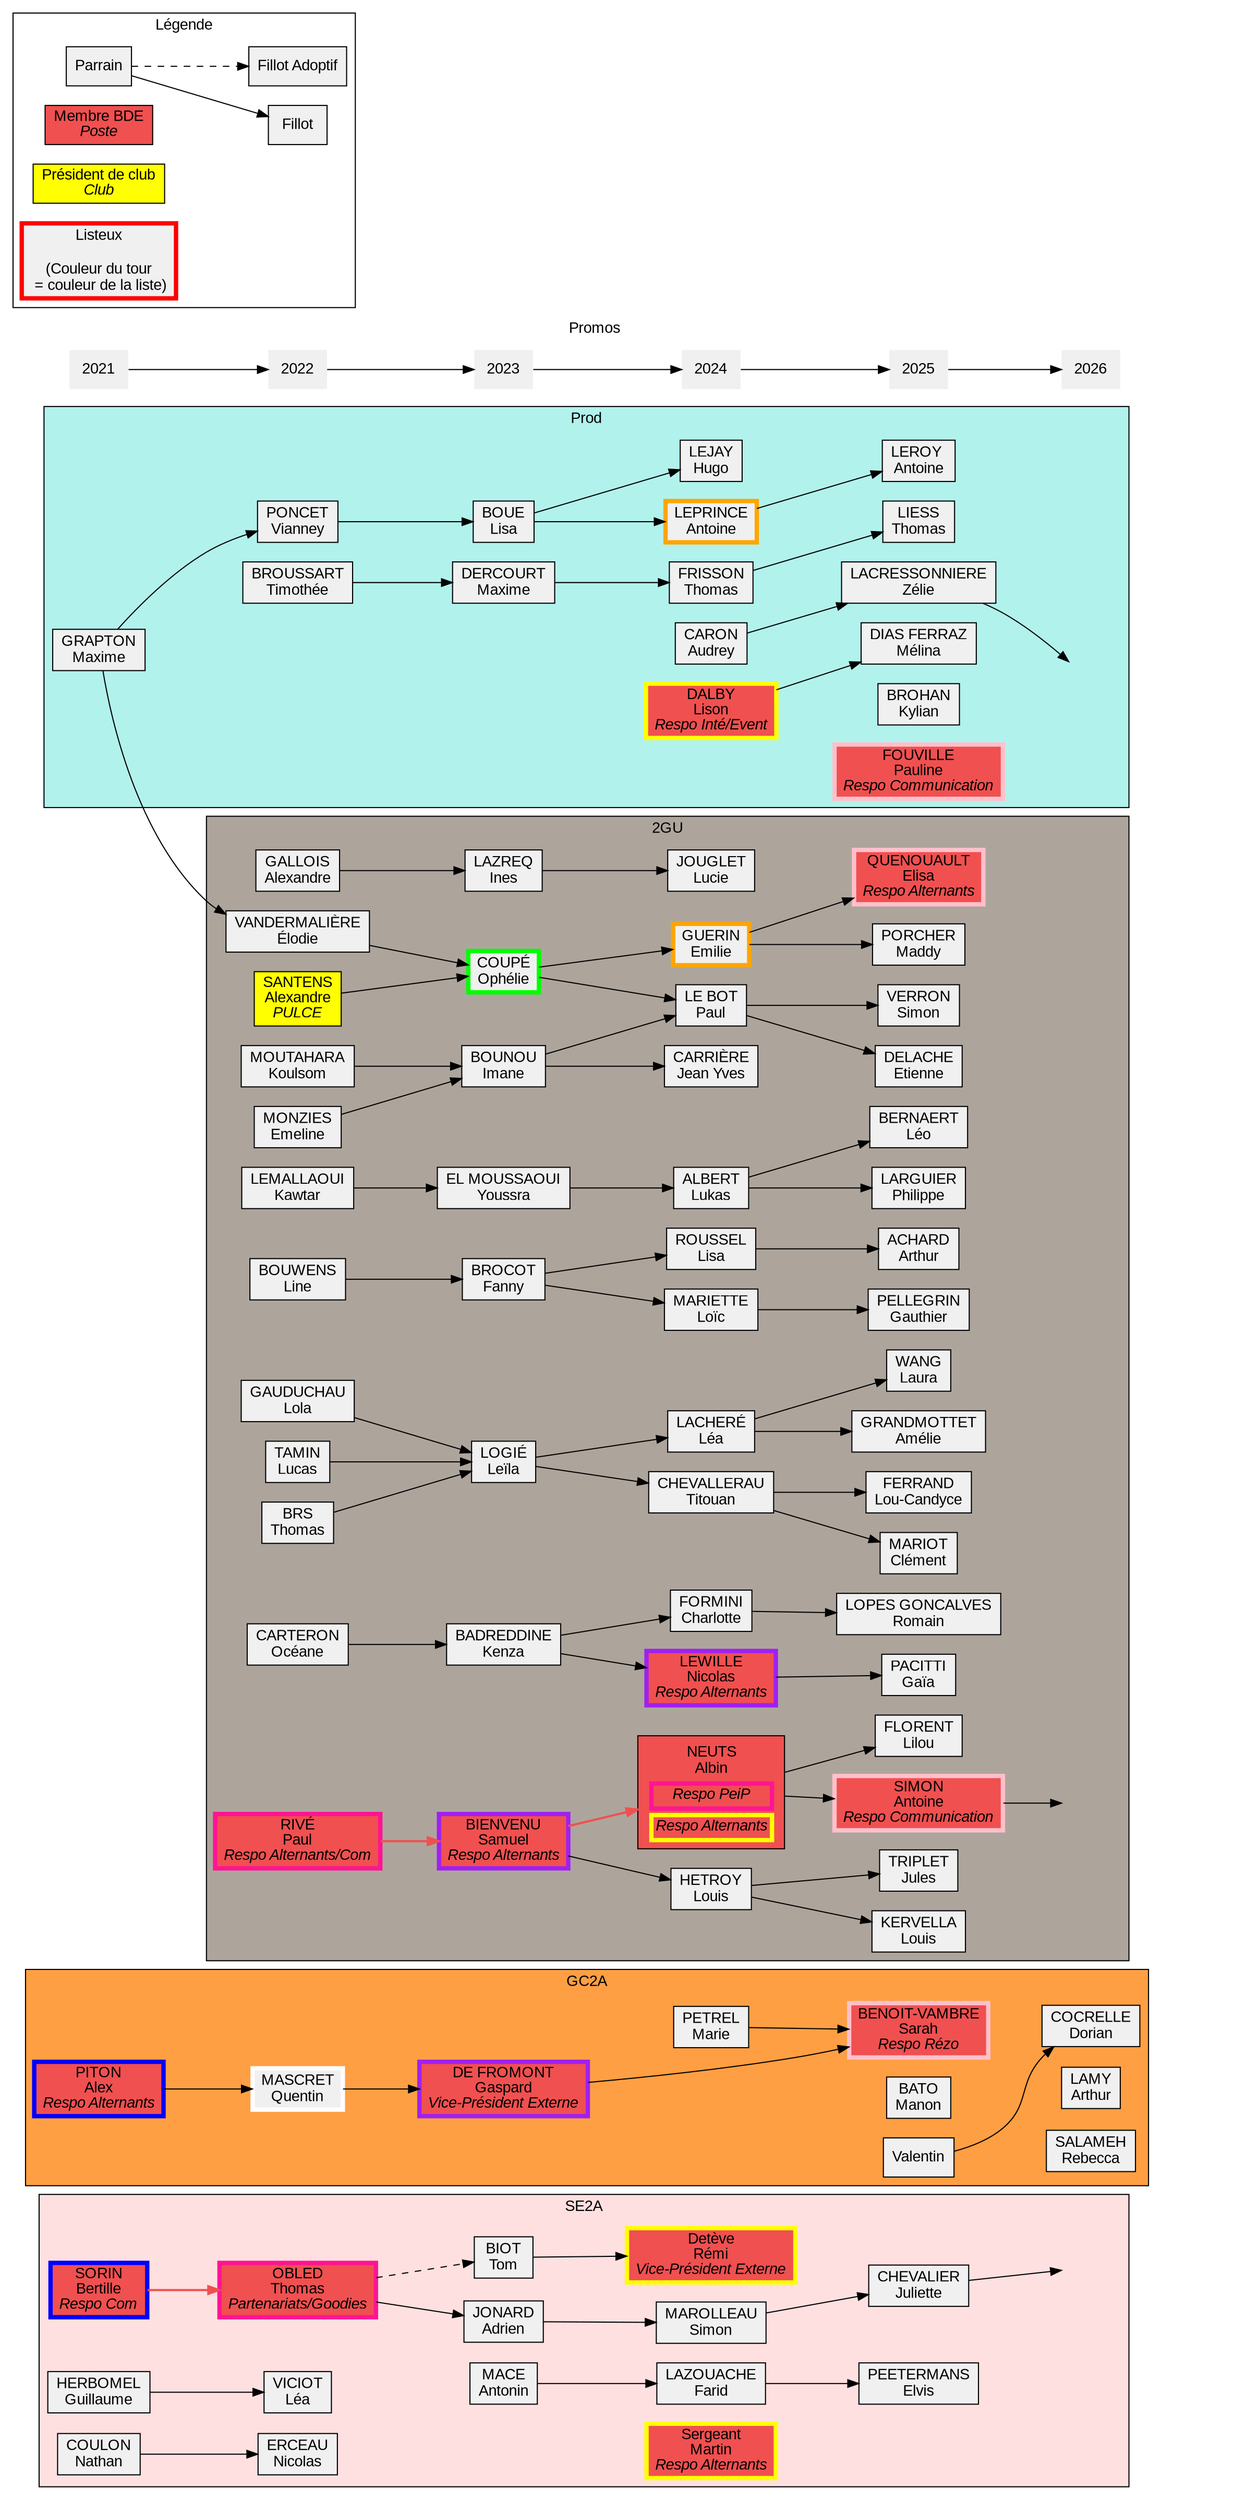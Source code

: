digraph alternants {
	graph [
		charset = "UTF-8";
		style = filled;
		fontname = "Arial";
	];

	node [
		shape = box;
		style = filled;
		fillcolor = "#f0f0f0";
		fontname = "Arial";
	];

	rankdir = LR;

	subgraph cluster_promos {
		label = "Promos";
		penwidth = 0;
		color = none;
		node [shape = none];

		"2021" -> "2022" -> "2023" -> "2024"-> "2025" -> "2026";
	}

	subgraph cluster_legende {
		label = "Légende";
		fillcolor = none;

		leg_parrain	[label = "Parrain"];
		leg_fillot	[label = "Fillot"];
		leg_fillotadop	[label = "Fillot Adoptif"];
		leg_BDE		[label = <Membre BDE<BR/><I>Poste</I>> fillcolor="#f05050"];
		leg_prez	[label = <Président de club<BR/><I>Club</I>> fillcolor="yellow"];
		leg_listeux	[label = "Listeux\n\n(Couleur du tour\n = couleur de la liste)" penwidth=4 color="red"];

		leg_parrain -> leg_fillot;
		leg_parrain -> leg_fillotadop [style = "dashed"];
	}

	subgraph cluster_2GU {
		label = "2GU";
		fillcolor = "#ada59c";
		
		{ rank="same";
			alexandregall	[label = "GALLOIS\nAlexandre"];
			alexandresant	[label = <SANTENS<BR/>Alexandre<BR/><I>PULCE</I>> fillcolor="yellow"];
			elodievan	[label = "VANDERMALIÈRE\nÉlodie"];
			emelinemonz	[label = "MONZIES\nEmeline"];
			kawtarlem	[label = "LEMALLAOUI\nKawtar"];
			koulsommouta	[label = "MOUTAHARA\nKoulsom"];
			linebouw	[label = "BOUWENS\nLine"];
			lolagaudu	[label = "GAUDUCHAU\nLola"];
			lucastam	[label = "TAMIN\nLucas"];
			oceanecarte	[label = "CARTERON\nOcéane"];
			paulrive	[label = <RIVÉ<BR/>Paul<BR/><I>Respo Alternants/Com</I>> fillcolor="#f05050" penwidth=4 color="deeppink"];
			thomasbrs	[label = "BRS\nThomas"];
		}

		{ rank="same";
			fannybroc	[label = "BROCOT\nFanny"];
			imanebounou	[label = "BOUNOU\nImane"];
			ineslazre	[label = "LAZREQ\nInes"];
			kenzabad	[label = "BADREDDINE\nKenza"];
			leilalogi	[label = "LOGIÉ\nLeïla"];
			opheliecoup	[label = "COUPÉ\nOphélie" penwidth=4 color="green"];
			samuelbienv	[label = <BIENVENU<BR/>Samuel<BR/><I>Respo Alternants</I>> fillcolor="#f05050" penwidth=4 color="purple"]; 
			youssraelmou	[label = "EL MOUSSAOUI\nYoussra"];
		}
		alexandregall -> ineslazre;
		alexandresant -> opheliecoup;
		elodievan -> opheliecoup;
		emelinemonz -> imanebounou;
		kawtarlem -> youssraelmou;
		koulsommouta -> imanebounou;
		linebouw -> fannybroc;
		lolagaudu -> leilalogi;
		lucastam -> leilalogi;
		oceanecarte -> kenzabad;
		paulrive -> samuelbienv [penwidth=2 color = "#f05050"];
		thomasbrs -> leilalogi;

		{ rank="same";
			albinneu	[label = <<table border="0">
							<tr><td border="0">NEUTS<BR/>Albin</td></tr>
							<tr><td border="4" color="deeppink"><I>Respo PeiP</I></td></tr>
							<tr><td border="4" color="yellow"><I>Respo Alternants</I></td></tr>
						</table>> fillcolor="#f05050"];
			charlottefor	[label = "FORMINI\nCharlotte"];
			emilieguer	[label = "GUERIN\nEmilie" penwidth=4 color="orange"];
			jeanyvescarr	[label = "CARRIÈRE\nJean Yves"];
			lealachere	[label = "LACHERÉ\nLéa"];
			lisarouss	[label = "ROUSSEL\nLisa"];
			loicmariet	[label = "MARIETTE\nLoïc"];
			louishetr	[label = "HETROY\nLouis"];
			luciejougl	[label = "JOUGLET\nLucie"];
			lukasalb	[label = "ALBERT\nLukas"];
			nicolaslew	[label = <LEWILLE<BR/>Nicolas<BR/><I>Respo Alternants</I>> penwidth=4 fillcolor="#f05050" color="purple"];
			paullebo	[label = "LE BOT\nPaul"];
			titouancheva	[label = "CHEVALLERAU\nTitouan"];
		}
		fannybroc -> lisarouss;
		fannybroc -> loicmariet;
		imanebounou -> jeanyvescarr;
		imanebounou -> paullebo;
		ineslazre -> luciejougl;
		kenzabad -> charlottefor;
		kenzabad -> nicolaslew;
		leilalogi -> lealachere;
		leilalogi -> titouancheva;
		opheliecoup -> emilieguer;
		opheliecoup -> paullebo;
		samuelbienv -> albinneu [penwidth=2 color = "#f05050"];
		samuelbienv -> louishetr;
		youssraelmou -> lukasalb;
		{ rank = "same";
			antoinesim [label = <SIMON<BR/>Antoine<BR/><I>Respo Communication</I>> fillcolor="#f05050" penwidth=4 color="pink"];
			lilouflo   [label = "FLORENT\nLilou"];
			louiskerv  [label = "KERVELLA\nLouis"];
			julestrip  [label = "TRIPLET\nJules"];
			gaiapaci   [label = "PACITTI\nGaïa"];
			romainlop  [label = "LOPES GONCALVES\nRomain"];
			maddyporc  [label = "PORCHER\nMaddy"];
			elisaquen  [label = <QUENOUAULT<BR/>Elisa<BR/><I>Respo Alternants</I>> fillcolor="#f05050" penwidth=4 color="pink"];
			etiennedel [label = "DELACHE\nEtienne"];
			simonverr  [label = "VERRON\nSimon"];
			arthurach  [label = "ACHARD\nArthur"];
			gauthierpl [label = "PELLEGRIN\nGauthier"];
			ameliegra  [label = "GRANDMOTTET\nAmélie"];
			laurawan   [label = "WANG\nLaura"];
			clementmar [label = "MARIOT\nClément"];
			loucandyce [label = "FERRAND\nLou-Candyce"];
			phillippela [label = "LARGUIER\nPhilippe"];
			leobernae    [label = "BERNAERT\nLéo"];
		}
        albinneu -> antoinesim;
        albinneu -> lilouflo;
        louishetr -> louiskerv;
        louishetr -> julestrip;
        nicolaslew -> gaiapaci;
        charlottefor -> romainlop;
        emilieguer -> maddyporc;
        emilieguer -> elisaquen;
        paullebo -> etiennedel;
        paullebo -> simonverr;
        lisarouss -> arthurach;
        loicmariet -> gauthierpl;
        lealachere -> ameliegra;
        lealachere -> laurawan;
        titouancheva -> clementmar;
        titouancheva -> loucandyce;
        lukasalb -> phillippela;
        lukasalb -> leobernae;

        { rank = "same";
			invis1 [style=invis];
        }
        antoinesim -> invis1;
	}

	subgraph cluster_prod {
		label = "Prod";
		fillcolor = "#B2F2EC";

		{ rank = "same";
			maximegrapt	[label = "GRAPTON\nMaxime"];
		}

		{ rank = "same";
			vianneypon	[label = "PONCET\nVianney"];
			timothebr   [label = "BROUSSART\nTimothée"];
		}
		maximegrapt -> vianneypon;
		maximegrapt -> elodievan;
		
		{ rank = "same";
			lisaboue	[label = "BOUE\nLisa"];
			maximeder   [label = "DERCOURT\nMaxime"];
		}
		vianneypon -> lisaboue;
		timothebr->maximeder;

		{ rank = "same";
			antoinelepr	[label = "LEPRINCE\nAntoine" penwidth=4 color="orange"];
			hugoleja	[label = "LEJAY\nHugo"];
			thomasfris [label = "FRISSON\nThomas"];
			audreycar   [label = "CARON\nAudrey"];
			ldalby   [label=<DALBY<BR/>Lison<BR/><I>Respo Inté/Event</I>> fillcolor="#f05050" penwidth=4 color="yellow"];
		}
		maximeder ->thomasfris;
		lisaboue -> antoinelepr;
		lisaboue -> hugoleja;
		{ rank = "same";
			antoinele [label = "LEROY \nAntoine"];
			melinadia [label = "DIAS FERRAZ\nMélina"];
			thomasliess [label = "LIESS\nThomas"];
			kylianbroha  [label = "BROHAN\nKylian"];
			zelielacres  [label = "LACRESSONNIERE\nZélie"];
			paulinefau [label = <FOUVILLE<BR/>Pauline<BR/><I>Respo Communication</I>> fillcolor="#f05050" penwidth=4 color="pink"];
		}
		audreycar -> zelielacres;
        antoinelepr -> antoinele;
        ldalby -> melinadia;
        thomasfris -> thomasliess;

        { rank = "same";
			invis2 [style=invis];
        }
        zelielacres -> invis2;
        
	}
	subgraph cluster_GC2A {
		label = "GC2A";
		fillcolor = "#ff9f43";
		{ rank = "same";
			alexpiton	[label = <PITON<BR/>Alex<BR/><I>Respo Alternants</I>> fillcolor="#f05050" penwidth=4 color="blue"];
		}
		{ rank = "same";
            quentinmas [label = "MASCRET\nQuentin" penwidth=4 color="white"];
		}
		alexpiton->quentinmas;

		{ rank = "same";
			gaspardgui	[label = <DE FROMONT<BR/>Gaspard<BR/><I>Vice-Président Externe</I>> fillcolor="#f05050" penwidth=4 color="purple"];
			
		}
        quentinmas->gaspardgui;
		{ rank = "same";
			mariepetrel	[label = "PETREL\nMarie"];
			testtt [label = "DE FROMONT\nGaspard",style = "invis"];
		}
        gaspardgui -> testtt [style = "invis"];
		
		{ rank = "same";
			sarahbenoit	[label = <BENOIT-VAMBRE<BR/>Sarah<BR/><I>Respo Rézo</I>> fillcolor="#f05050" penwidth=4 color="pink"];
			manonbato [label = "BATO\nManon"];
			valentin	[label = "Valentin"];
		}
		mariepetrel-> sarahbenoit;
		gaspardgui -> sarahbenoit;

		{ rank = "same";
			alamy		[label = "LAMY\nArthur"];
			rsalameh	[label = "SALAMEH\nRebecca"];
			dcocrelle	[label = "COCRELLE\nDorian"];
        }
        valentin -> dcocrelle;

        }

	subgraph cluster_SE2A {
		label = "SE2A";
		fillcolor = "#FFE0E0";

		{ rank = "same";
			bertillesor	[label = <SORIN<BR/>Bertille<BR/><I>Respo Com</I>> fillcolor="#f05050" penwidth=4 color = "blue"];
			guillaumeherb	[label = "HERBOMEL\nGuillaume"];
			nathancoulon	[label = "COULON\nNathan"];
		}

		{ rank = "same";
			leavicio	[label = "VICIOT\nLéa"];
			nicolaserc	[label = "ERCEAU\nNicolas"];
			thomasobl	[label = <OBLED<BR/>Thomas<BR/><I>Partenariats/Goodies</I>> fillcolor="#f05050" penwidth=4 color="deeppink"];
		}
		bertillesor -> thomasobl [penwidth=2 color = "#f05050"];
		guillaumeherb -> leavicio;
		nathancoulon -> nicolaserc;

		{ rank = "same";
			tombiot		[label="BIOT\nTom"];
			adjonard		[label="JONARD\nAdrien"];
			antoninm     [label = "MACE\nAntonin"];
		}
		thomasobl -> tombiot [style=dashed];
		thomasobl -> adjonard;

		{ rank = "same";
			remideteve	[label=<Detève<BR/>Rémi<BR/><I>Vice-Président Externe</I>> fillcolor="#f05050" penwidth=4 color="yellow"];
			martinserg	[label=<Sergeant<BR/>Martin<BR/><I>Respo Alternants</I>> fillcolor="#f05050" penwidth=4 color="yellow"];
			smarolleau	[label = "MAROLLEAU\nSimon"];
			faridlazou  [label ="LAZOUACHE\nFarid"];
		}
		tombiot -> remideteve;
		adjonard-> smarolleau;
		antoninm -> faridlazou;
		{ rank = "same";
			elvispet [label = "PEETERMANS\nElvis"];
			juliettec [label ="CHEVALIER\nJuliette"];
		}
        faridlazou -> elvispet;
        smarolleau -> juliettec;

        { rank = "same";
			invis3 [style=invis];
        }
        juliettec	-> invis3
	}
		


	endnode [style=invis];
	
    invis1 -> endnode [style = invis];
    invis2 -> endnode [style = invis];
    invis3 -> endnode [style = invis];
	dcocrelle -> endnode [style = invis];
	"2026" -> endnode [style=invis];
}
